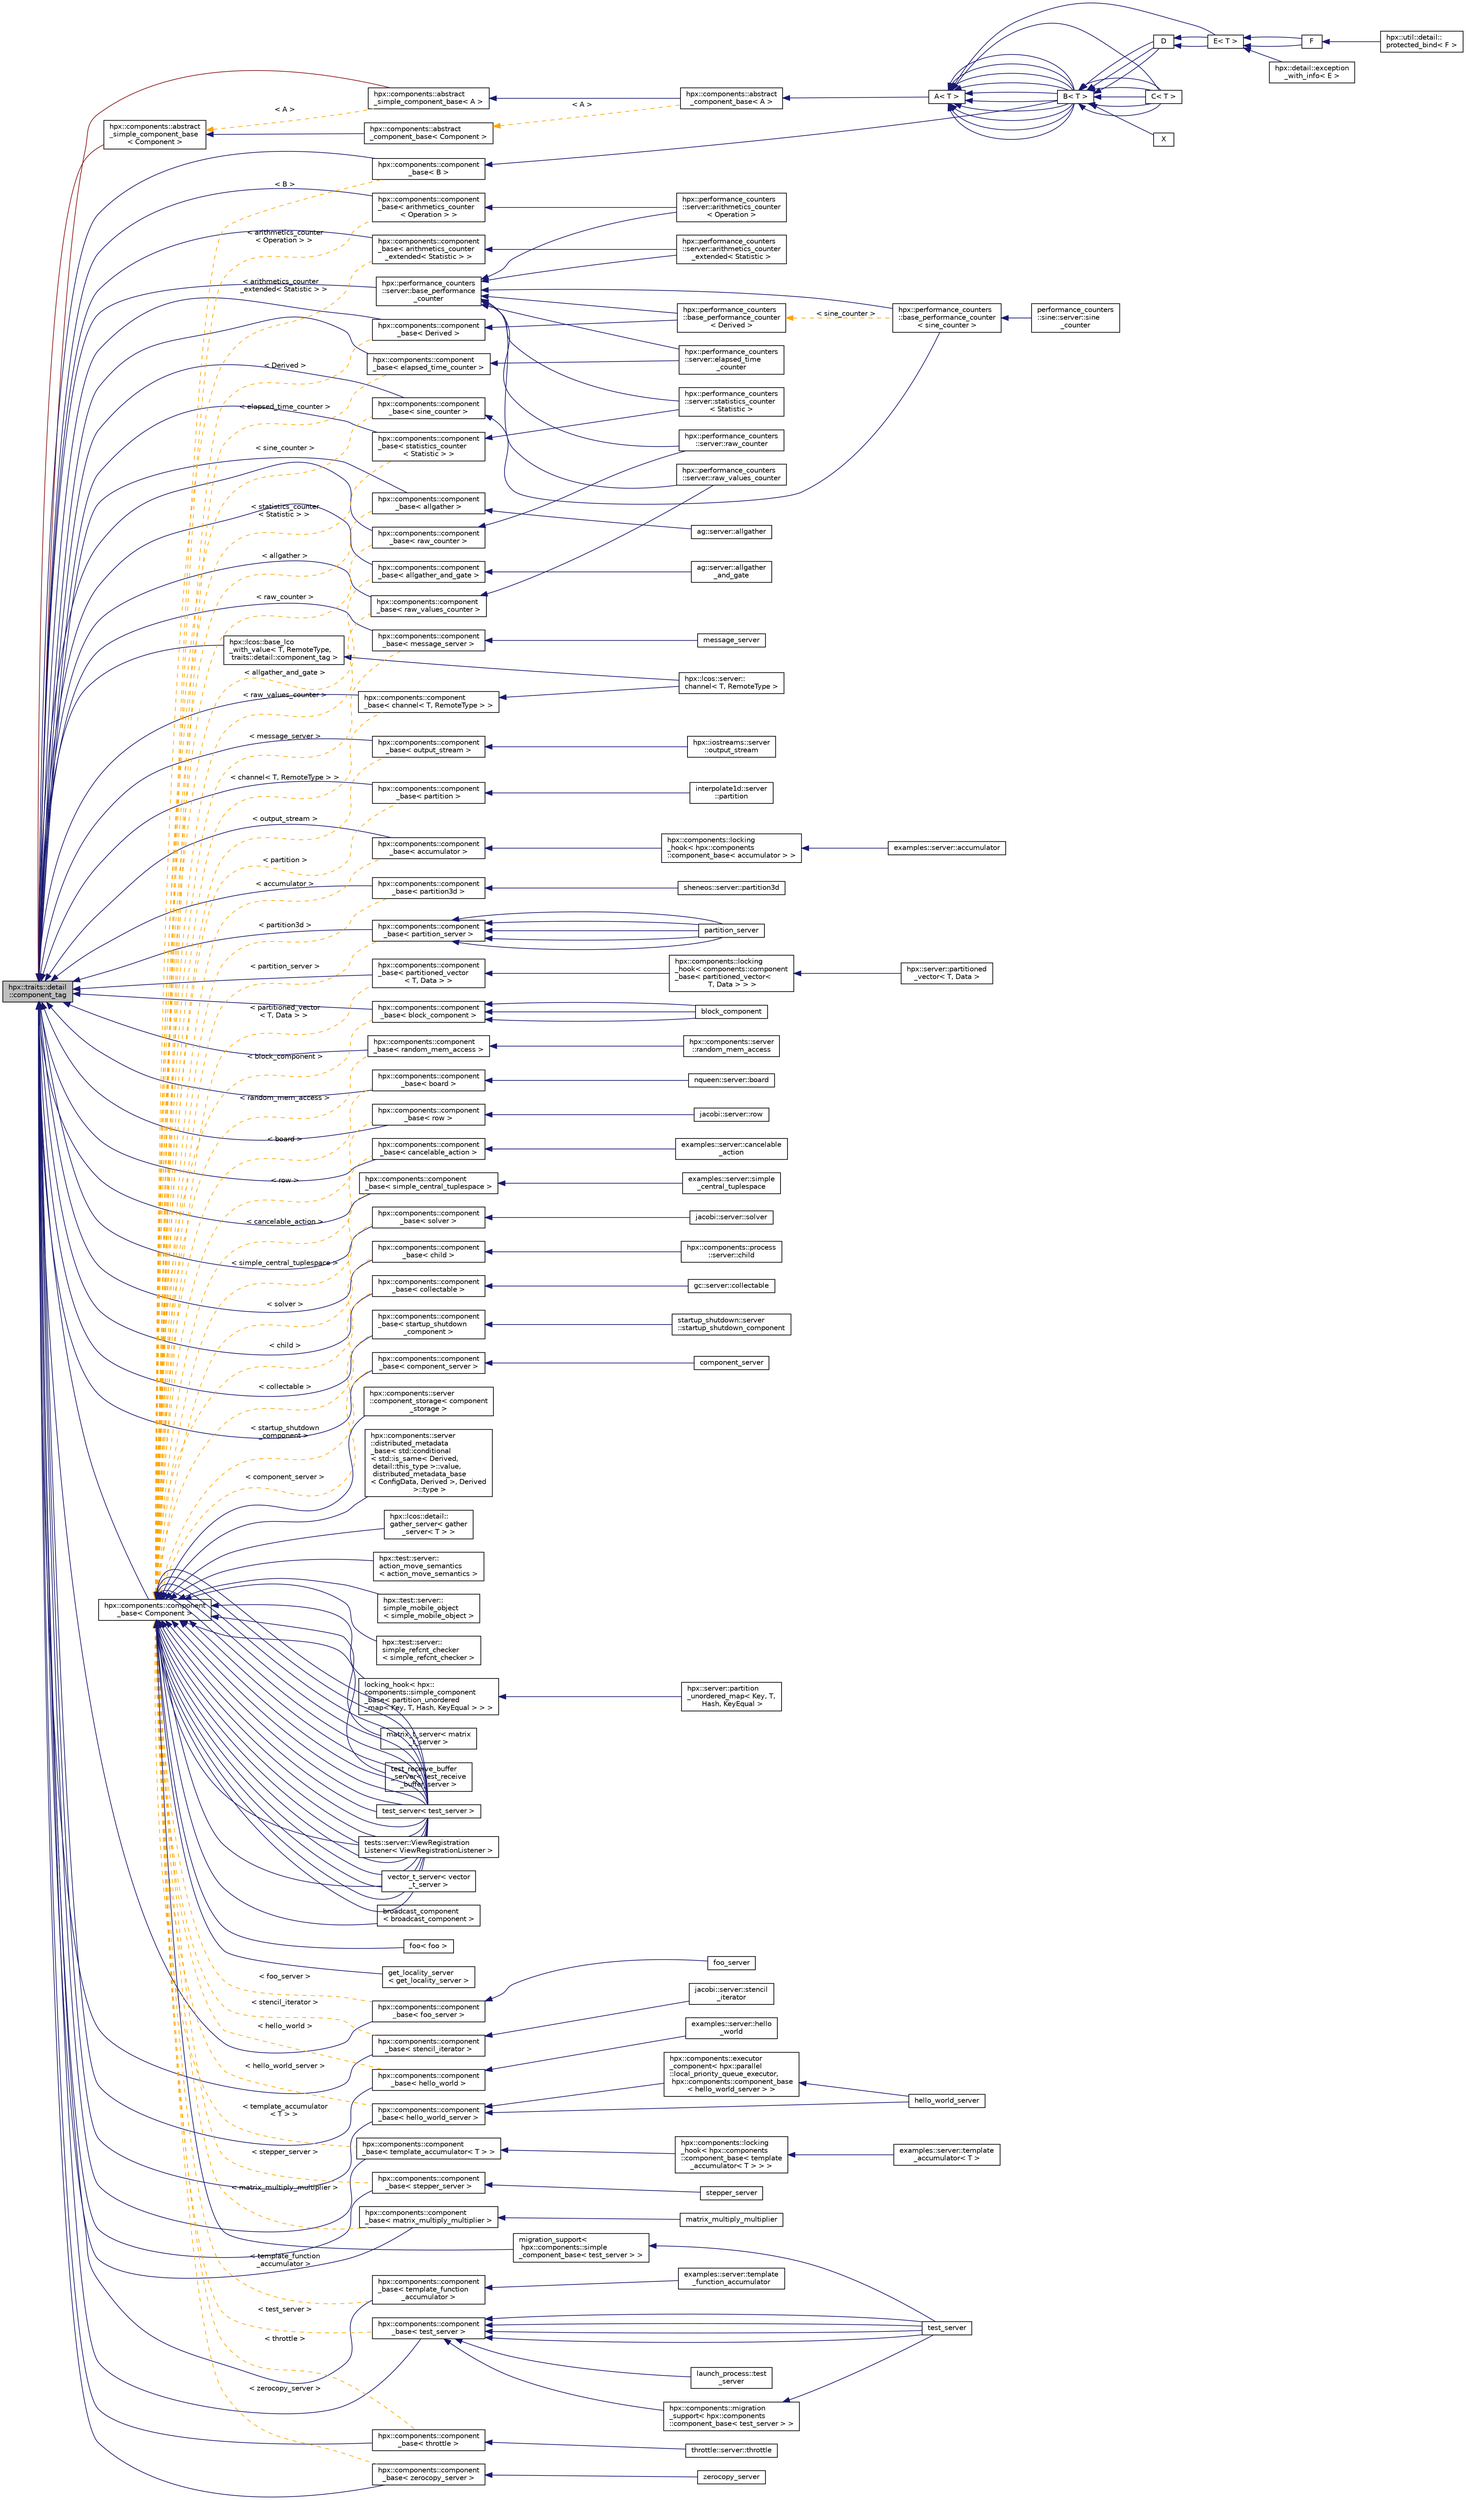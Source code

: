 digraph "hpx::traits::detail::component_tag"
{
  edge [fontname="Helvetica",fontsize="10",labelfontname="Helvetica",labelfontsize="10"];
  node [fontname="Helvetica",fontsize="10",shape=record];
  rankdir="LR";
  Node0 [label="hpx::traits::detail\l::component_tag",height=0.2,width=0.4,color="black", fillcolor="grey75", style="filled", fontcolor="black"];
  Node0 -> Node1 [dir="back",color="firebrick4",fontsize="10",style="solid",fontname="Helvetica"];
  Node1 [label="hpx::components::abstract\l_simple_component_base\< A \>",height=0.2,width=0.4,color="black", fillcolor="white", style="filled",URL="$d0/dd3/classhpx_1_1components_1_1abstract__simple__component__base.html"];
  Node1 -> Node2 [dir="back",color="midnightblue",fontsize="10",style="solid",fontname="Helvetica"];
  Node2 [label="hpx::components::abstract\l_component_base\< A \>",height=0.2,width=0.4,color="black", fillcolor="white", style="filled",URL="$d4/df7/classhpx_1_1components_1_1abstract__component__base.html"];
  Node2 -> Node3 [dir="back",color="midnightblue",fontsize="10",style="solid",fontname="Helvetica"];
  Node3 [label="A\< T \>",height=0.2,width=0.4,color="black", fillcolor="white", style="filled",URL="$d7/da0/struct_a.html"];
  Node3 -> Node4 [dir="back",color="midnightblue",fontsize="10",style="solid",fontname="Helvetica"];
  Node4 [label="B\< T \>",height=0.2,width=0.4,color="black", fillcolor="white", style="filled",URL="$de/d7e/struct_b.html"];
  Node4 -> Node5 [dir="back",color="midnightblue",fontsize="10",style="solid",fontname="Helvetica"];
  Node5 [label="C\< T \>",height=0.2,width=0.4,color="black", fillcolor="white", style="filled",URL="$df/d3b/struct_c.html"];
  Node4 -> Node5 [dir="back",color="midnightblue",fontsize="10",style="solid",fontname="Helvetica"];
  Node4 -> Node5 [dir="back",color="midnightblue",fontsize="10",style="solid",fontname="Helvetica"];
  Node4 -> Node5 [dir="back",color="midnightblue",fontsize="10",style="solid",fontname="Helvetica"];
  Node4 -> Node5 [dir="back",color="midnightblue",fontsize="10",style="solid",fontname="Helvetica"];
  Node4 -> Node6 [dir="back",color="midnightblue",fontsize="10",style="solid",fontname="Helvetica"];
  Node6 [label="D",height=0.2,width=0.4,color="black", fillcolor="white", style="filled",URL="$de/d8b/struct_d.html"];
  Node6 -> Node7 [dir="back",color="midnightblue",fontsize="10",style="solid",fontname="Helvetica"];
  Node7 [label="E\< T \>",height=0.2,width=0.4,color="black", fillcolor="white", style="filled",URL="$dd/dd3/struct_e.html"];
  Node7 -> Node8 [dir="back",color="midnightblue",fontsize="10",style="solid",fontname="Helvetica"];
  Node8 [label="F",height=0.2,width=0.4,color="black", fillcolor="white", style="filled",URL="$d8/dd8/class_f.html"];
  Node8 -> Node9 [dir="back",color="midnightblue",fontsize="10",style="solid",fontname="Helvetica"];
  Node9 [label="hpx::util::detail::\lprotected_bind\< F \>",height=0.2,width=0.4,color="black", fillcolor="white", style="filled",URL="$d1/d3e/classhpx_1_1util_1_1detail_1_1protected__bind.html"];
  Node7 -> Node8 [dir="back",color="midnightblue",fontsize="10",style="solid",fontname="Helvetica"];
  Node7 -> Node10 [dir="back",color="midnightblue",fontsize="10",style="solid",fontname="Helvetica"];
  Node10 [label="hpx::detail::exception\l_with_info\< E \>",height=0.2,width=0.4,color="black", fillcolor="white", style="filled",URL="$d9/da3/structhpx_1_1detail_1_1exception__with__info.html"];
  Node6 -> Node7 [dir="back",color="midnightblue",fontsize="10",style="solid",fontname="Helvetica"];
  Node4 -> Node6 [dir="back",color="midnightblue",fontsize="10",style="solid",fontname="Helvetica"];
  Node4 -> Node6 [dir="back",color="midnightblue",fontsize="10",style="solid",fontname="Helvetica"];
  Node4 -> Node11 [dir="back",color="midnightblue",fontsize="10",style="solid",fontname="Helvetica"];
  Node11 [label="X",height=0.2,width=0.4,color="black", fillcolor="white", style="filled",URL="$d9/d80/struct_x.html"];
  Node3 -> Node4 [dir="back",color="midnightblue",fontsize="10",style="solid",fontname="Helvetica"];
  Node3 -> Node4 [dir="back",color="midnightblue",fontsize="10",style="solid",fontname="Helvetica"];
  Node3 -> Node4 [dir="back",color="midnightblue",fontsize="10",style="solid",fontname="Helvetica"];
  Node3 -> Node4 [dir="back",color="midnightblue",fontsize="10",style="solid",fontname="Helvetica"];
  Node3 -> Node4 [dir="back",color="midnightblue",fontsize="10",style="solid",fontname="Helvetica"];
  Node3 -> Node4 [dir="back",color="midnightblue",fontsize="10",style="solid",fontname="Helvetica"];
  Node3 -> Node4 [dir="back",color="midnightblue",fontsize="10",style="solid",fontname="Helvetica"];
  Node3 -> Node4 [dir="back",color="midnightblue",fontsize="10",style="solid",fontname="Helvetica"];
  Node3 -> Node4 [dir="back",color="midnightblue",fontsize="10",style="solid",fontname="Helvetica"];
  Node3 -> Node5 [dir="back",color="midnightblue",fontsize="10",style="solid",fontname="Helvetica"];
  Node3 -> Node7 [dir="back",color="midnightblue",fontsize="10",style="solid",fontname="Helvetica"];
  Node0 -> Node12 [dir="back",color="midnightblue",fontsize="10",style="solid",fontname="Helvetica"];
  Node12 [label="hpx::lcos::base_lco\l_with_value\< T, RemoteType,\l traits::detail::component_tag \>",height=0.2,width=0.4,color="black", fillcolor="white", style="filled",URL="$df/da5/classhpx_1_1lcos_1_1base__lco__with__value.html"];
  Node12 -> Node13 [dir="back",color="midnightblue",fontsize="10",style="solid",fontname="Helvetica"];
  Node13 [label="hpx::lcos::server::\lchannel\< T, RemoteType \>",height=0.2,width=0.4,color="black", fillcolor="white", style="filled",URL="$d5/d63/classhpx_1_1lcos_1_1server_1_1channel.html"];
  Node0 -> Node14 [dir="back",color="midnightblue",fontsize="10",style="solid",fontname="Helvetica"];
  Node14 [label="hpx::components::component\l_base\< accumulator \>",height=0.2,width=0.4,color="black", fillcolor="white", style="filled",URL="$d2/de6/classhpx_1_1components_1_1component__base.html"];
  Node14 -> Node15 [dir="back",color="midnightblue",fontsize="10",style="solid",fontname="Helvetica"];
  Node15 [label="hpx::components::locking\l_hook\< hpx::components\l::component_base\< accumulator \> \>",height=0.2,width=0.4,color="black", fillcolor="white", style="filled",URL="$d7/de1/structhpx_1_1components_1_1locking__hook.html"];
  Node15 -> Node16 [dir="back",color="midnightblue",fontsize="10",style="solid",fontname="Helvetica"];
  Node16 [label="examples::server::accumulator",height=0.2,width=0.4,color="black", fillcolor="white", style="filled",URL="$d8/d8d/classexamples_1_1server_1_1accumulator.html"];
  Node0 -> Node17 [dir="back",color="midnightblue",fontsize="10",style="solid",fontname="Helvetica"];
  Node17 [label="hpx::components::component\l_base\< allgather \>",height=0.2,width=0.4,color="black", fillcolor="white", style="filled",URL="$d2/de6/classhpx_1_1components_1_1component__base.html"];
  Node17 -> Node18 [dir="back",color="midnightblue",fontsize="10",style="solid",fontname="Helvetica"];
  Node18 [label="ag::server::allgather",height=0.2,width=0.4,color="black", fillcolor="white", style="filled",URL="$d8/d67/classag_1_1server_1_1allgather.html"];
  Node0 -> Node19 [dir="back",color="midnightblue",fontsize="10",style="solid",fontname="Helvetica"];
  Node19 [label="hpx::components::component\l_base\< allgather_and_gate \>",height=0.2,width=0.4,color="black", fillcolor="white", style="filled",URL="$d2/de6/classhpx_1_1components_1_1component__base.html"];
  Node19 -> Node20 [dir="back",color="midnightblue",fontsize="10",style="solid",fontname="Helvetica"];
  Node20 [label="ag::server::allgather\l_and_gate",height=0.2,width=0.4,color="black", fillcolor="white", style="filled",URL="$d6/dd2/classag_1_1server_1_1allgather__and__gate.html"];
  Node0 -> Node21 [dir="back",color="midnightblue",fontsize="10",style="solid",fontname="Helvetica"];
  Node21 [label="hpx::components::component\l_base\< arithmetics_counter\l\< Operation \> \>",height=0.2,width=0.4,color="black", fillcolor="white", style="filled",URL="$d2/de6/classhpx_1_1components_1_1component__base.html"];
  Node21 -> Node22 [dir="back",color="midnightblue",fontsize="10",style="solid",fontname="Helvetica"];
  Node22 [label="hpx::performance_counters\l::server::arithmetics_counter\l\< Operation \>",height=0.2,width=0.4,color="black", fillcolor="white", style="filled",URL="$d4/d45/classhpx_1_1performance__counters_1_1server_1_1arithmetics__counter.html"];
  Node0 -> Node23 [dir="back",color="midnightblue",fontsize="10",style="solid",fontname="Helvetica"];
  Node23 [label="hpx::components::component\l_base\< arithmetics_counter\l_extended\< Statistic \> \>",height=0.2,width=0.4,color="black", fillcolor="white", style="filled",URL="$d2/de6/classhpx_1_1components_1_1component__base.html"];
  Node23 -> Node24 [dir="back",color="midnightblue",fontsize="10",style="solid",fontname="Helvetica"];
  Node24 [label="hpx::performance_counters\l::server::arithmetics_counter\l_extended\< Statistic \>",height=0.2,width=0.4,color="black", fillcolor="white", style="filled",URL="$df/d89/classhpx_1_1performance__counters_1_1server_1_1arithmetics__counter__extended.html"];
  Node0 -> Node25 [dir="back",color="midnightblue",fontsize="10",style="solid",fontname="Helvetica"];
  Node25 [label="hpx::components::component\l_base\< B \>",height=0.2,width=0.4,color="black", fillcolor="white", style="filled",URL="$d2/de6/classhpx_1_1components_1_1component__base.html"];
  Node25 -> Node4 [dir="back",color="midnightblue",fontsize="10",style="solid",fontname="Helvetica"];
  Node0 -> Node26 [dir="back",color="midnightblue",fontsize="10",style="solid",fontname="Helvetica"];
  Node26 [label="hpx::components::component\l_base\< block_component \>",height=0.2,width=0.4,color="black", fillcolor="white", style="filled",URL="$d2/de6/classhpx_1_1components_1_1component__base.html"];
  Node26 -> Node27 [dir="back",color="midnightblue",fontsize="10",style="solid",fontname="Helvetica"];
  Node27 [label="block_component",height=0.2,width=0.4,color="black", fillcolor="white", style="filled",URL="$dd/df5/structblock__component.html"];
  Node26 -> Node27 [dir="back",color="midnightblue",fontsize="10",style="solid",fontname="Helvetica"];
  Node26 -> Node27 [dir="back",color="midnightblue",fontsize="10",style="solid",fontname="Helvetica"];
  Node0 -> Node28 [dir="back",color="midnightblue",fontsize="10",style="solid",fontname="Helvetica"];
  Node28 [label="hpx::components::component\l_base\< board \>",height=0.2,width=0.4,color="black", fillcolor="white", style="filled",URL="$d2/de6/classhpx_1_1components_1_1component__base.html"];
  Node28 -> Node29 [dir="back",color="midnightblue",fontsize="10",style="solid",fontname="Helvetica"];
  Node29 [label="nqueen::server::board",height=0.2,width=0.4,color="black", fillcolor="white", style="filled",URL="$df/d49/classnqueen_1_1server_1_1board.html"];
  Node0 -> Node30 [dir="back",color="midnightblue",fontsize="10",style="solid",fontname="Helvetica"];
  Node30 [label="hpx::components::component\l_base\< cancelable_action \>",height=0.2,width=0.4,color="black", fillcolor="white", style="filled",URL="$d2/de6/classhpx_1_1components_1_1component__base.html"];
  Node30 -> Node31 [dir="back",color="midnightblue",fontsize="10",style="solid",fontname="Helvetica"];
  Node31 [label="examples::server::cancelable\l_action",height=0.2,width=0.4,color="black", fillcolor="white", style="filled",URL="$da/d82/classexamples_1_1server_1_1cancelable__action.html"];
  Node0 -> Node32 [dir="back",color="midnightblue",fontsize="10",style="solid",fontname="Helvetica"];
  Node32 [label="hpx::components::component\l_base\< channel\< T, RemoteType \> \>",height=0.2,width=0.4,color="black", fillcolor="white", style="filled",URL="$d2/de6/classhpx_1_1components_1_1component__base.html"];
  Node32 -> Node13 [dir="back",color="midnightblue",fontsize="10",style="solid",fontname="Helvetica"];
  Node0 -> Node33 [dir="back",color="midnightblue",fontsize="10",style="solid",fontname="Helvetica"];
  Node33 [label="hpx::components::component\l_base\< child \>",height=0.2,width=0.4,color="black", fillcolor="white", style="filled",URL="$d2/de6/classhpx_1_1components_1_1component__base.html"];
  Node33 -> Node34 [dir="back",color="midnightblue",fontsize="10",style="solid",fontname="Helvetica"];
  Node34 [label="hpx::components::process\l::server::child",height=0.2,width=0.4,color="black", fillcolor="white", style="filled",URL="$d5/dc2/classhpx_1_1components_1_1process_1_1server_1_1child.html"];
  Node0 -> Node35 [dir="back",color="midnightblue",fontsize="10",style="solid",fontname="Helvetica"];
  Node35 [label="hpx::components::component\l_base\< collectable \>",height=0.2,width=0.4,color="black", fillcolor="white", style="filled",URL="$d2/de6/classhpx_1_1components_1_1component__base.html"];
  Node35 -> Node36 [dir="back",color="midnightblue",fontsize="10",style="solid",fontname="Helvetica"];
  Node36 [label="gc::server::collectable",height=0.2,width=0.4,color="black", fillcolor="white", style="filled",URL="$da/d76/structgc_1_1server_1_1collectable.html"];
  Node0 -> Node37 [dir="back",color="midnightblue",fontsize="10",style="solid",fontname="Helvetica"];
  Node37 [label="hpx::components::component\l_base\< component_server \>",height=0.2,width=0.4,color="black", fillcolor="white", style="filled",URL="$d2/de6/classhpx_1_1components_1_1component__base.html"];
  Node37 -> Node38 [dir="back",color="midnightblue",fontsize="10",style="solid",fontname="Helvetica"];
  Node38 [label="component_server",height=0.2,width=0.4,color="black", fillcolor="white", style="filled",URL="$d7/d0d/structcomponent__server.html"];
  Node0 -> Node39 [dir="back",color="midnightblue",fontsize="10",style="solid",fontname="Helvetica"];
  Node39 [label="hpx::components::component\l_base\< Derived \>",height=0.2,width=0.4,color="black", fillcolor="white", style="filled",URL="$d2/de6/classhpx_1_1components_1_1component__base.html"];
  Node39 -> Node40 [dir="back",color="midnightblue",fontsize="10",style="solid",fontname="Helvetica"];
  Node40 [label="hpx::performance_counters\l::base_performance_counter\l\< Derived \>",height=0.2,width=0.4,color="black", fillcolor="white", style="filled",URL="$db/dbc/classhpx_1_1performance__counters_1_1base__performance__counter.html"];
  Node40 -> Node41 [dir="back",color="orange",fontsize="10",style="dashed",label=" \< sine_counter \>" ,fontname="Helvetica"];
  Node41 [label="hpx::performance_counters\l::base_performance_counter\l\< sine_counter \>",height=0.2,width=0.4,color="black", fillcolor="white", style="filled",URL="$db/dbc/classhpx_1_1performance__counters_1_1base__performance__counter.html"];
  Node41 -> Node42 [dir="back",color="midnightblue",fontsize="10",style="solid",fontname="Helvetica"];
  Node42 [label="performance_counters\l::sine::server::sine\l_counter",height=0.2,width=0.4,color="black", fillcolor="white", style="filled",URL="$d1/d35/classperformance__counters_1_1sine_1_1server_1_1sine__counter.html"];
  Node0 -> Node43 [dir="back",color="midnightblue",fontsize="10",style="solid",fontname="Helvetica"];
  Node43 [label="hpx::components::component\l_base\< elapsed_time_counter \>",height=0.2,width=0.4,color="black", fillcolor="white", style="filled",URL="$d2/de6/classhpx_1_1components_1_1component__base.html"];
  Node43 -> Node44 [dir="back",color="midnightblue",fontsize="10",style="solid",fontname="Helvetica"];
  Node44 [label="hpx::performance_counters\l::server::elapsed_time\l_counter",height=0.2,width=0.4,color="black", fillcolor="white", style="filled",URL="$d0/dbd/classhpx_1_1performance__counters_1_1server_1_1elapsed__time__counter.html"];
  Node0 -> Node45 [dir="back",color="midnightblue",fontsize="10",style="solid",fontname="Helvetica"];
  Node45 [label="hpx::components::component\l_base\< foo_server \>",height=0.2,width=0.4,color="black", fillcolor="white", style="filled",URL="$d2/de6/classhpx_1_1components_1_1component__base.html"];
  Node45 -> Node46 [dir="back",color="midnightblue",fontsize="10",style="solid",fontname="Helvetica"];
  Node46 [label="foo_server",height=0.2,width=0.4,color="black", fillcolor="white", style="filled",URL="$d9/d3a/classfoo__server.html"];
  Node0 -> Node47 [dir="back",color="midnightblue",fontsize="10",style="solid",fontname="Helvetica"];
  Node47 [label="hpx::components::component\l_base\< hello_world \>",height=0.2,width=0.4,color="black", fillcolor="white", style="filled",URL="$d2/de6/classhpx_1_1components_1_1component__base.html"];
  Node47 -> Node48 [dir="back",color="midnightblue",fontsize="10",style="solid",fontname="Helvetica"];
  Node48 [label="examples::server::hello\l_world",height=0.2,width=0.4,color="black", fillcolor="white", style="filled",URL="$d6/dfe/structexamples_1_1server_1_1hello__world.html"];
  Node0 -> Node49 [dir="back",color="midnightblue",fontsize="10",style="solid",fontname="Helvetica"];
  Node49 [label="hpx::components::component\l_base\< hello_world_server \>",height=0.2,width=0.4,color="black", fillcolor="white", style="filled",URL="$d2/de6/classhpx_1_1components_1_1component__base.html"];
  Node49 -> Node50 [dir="back",color="midnightblue",fontsize="10",style="solid",fontname="Helvetica"];
  Node50 [label="hpx::components::executor\l_component\< hpx::parallel\l::local_priority_queue_executor,\l hpx::components::component_base\l\< hello_world_server \> \>",height=0.2,width=0.4,color="black", fillcolor="white", style="filled",URL="$d8/d54/structhpx_1_1components_1_1executor__component.html"];
  Node50 -> Node51 [dir="back",color="midnightblue",fontsize="10",style="solid",fontname="Helvetica"];
  Node51 [label="hello_world_server",height=0.2,width=0.4,color="black", fillcolor="white", style="filled",URL="$df/d51/structhello__world__server.html"];
  Node49 -> Node51 [dir="back",color="midnightblue",fontsize="10",style="solid",fontname="Helvetica"];
  Node0 -> Node52 [dir="back",color="midnightblue",fontsize="10",style="solid",fontname="Helvetica"];
  Node52 [label="hpx::components::component\l_base\< matrix_multiply_multiplier \>",height=0.2,width=0.4,color="black", fillcolor="white", style="filled",URL="$d2/de6/classhpx_1_1components_1_1component__base.html"];
  Node52 -> Node53 [dir="back",color="midnightblue",fontsize="10",style="solid",fontname="Helvetica"];
  Node53 [label="matrix_multiply_multiplier",height=0.2,width=0.4,color="black", fillcolor="white", style="filled",URL="$d9/d2f/structmatrix__multiply__multiplier.html"];
  Node0 -> Node54 [dir="back",color="midnightblue",fontsize="10",style="solid",fontname="Helvetica"];
  Node54 [label="hpx::components::component\l_base\< message_server \>",height=0.2,width=0.4,color="black", fillcolor="white", style="filled",URL="$d2/de6/classhpx_1_1components_1_1component__base.html"];
  Node54 -> Node55 [dir="back",color="midnightblue",fontsize="10",style="solid",fontname="Helvetica"];
  Node55 [label="message_server",height=0.2,width=0.4,color="black", fillcolor="white", style="filled",URL="$d6/df9/structmessage__server.html"];
  Node0 -> Node56 [dir="back",color="midnightblue",fontsize="10",style="solid",fontname="Helvetica"];
  Node56 [label="hpx::components::component\l_base\< output_stream \>",height=0.2,width=0.4,color="black", fillcolor="white", style="filled",URL="$d2/de6/classhpx_1_1components_1_1component__base.html"];
  Node56 -> Node57 [dir="back",color="midnightblue",fontsize="10",style="solid",fontname="Helvetica"];
  Node57 [label="hpx::iostreams::server\l::output_stream",height=0.2,width=0.4,color="black", fillcolor="white", style="filled",URL="$d2/dc6/structhpx_1_1iostreams_1_1server_1_1output__stream.html"];
  Node0 -> Node58 [dir="back",color="midnightblue",fontsize="10",style="solid",fontname="Helvetica"];
  Node58 [label="hpx::components::component\l_base\< partition \>",height=0.2,width=0.4,color="black", fillcolor="white", style="filled",URL="$d2/de6/classhpx_1_1components_1_1component__base.html"];
  Node58 -> Node59 [dir="back",color="midnightblue",fontsize="10",style="solid",fontname="Helvetica"];
  Node59 [label="interpolate1d::server\l::partition",height=0.2,width=0.4,color="black", fillcolor="white", style="filled",URL="$d1/dcd/classinterpolate1d_1_1server_1_1partition.html"];
  Node0 -> Node60 [dir="back",color="midnightblue",fontsize="10",style="solid",fontname="Helvetica"];
  Node60 [label="hpx::components::component\l_base\< partition3d \>",height=0.2,width=0.4,color="black", fillcolor="white", style="filled",URL="$d2/de6/classhpx_1_1components_1_1component__base.html"];
  Node60 -> Node61 [dir="back",color="midnightblue",fontsize="10",style="solid",fontname="Helvetica"];
  Node61 [label="sheneos::server::partition3d",height=0.2,width=0.4,color="black", fillcolor="white", style="filled",URL="$d6/d76/classsheneos_1_1server_1_1partition3d.html"];
  Node0 -> Node62 [dir="back",color="midnightblue",fontsize="10",style="solid",fontname="Helvetica"];
  Node62 [label="hpx::components::component\l_base\< partition_server \>",height=0.2,width=0.4,color="black", fillcolor="white", style="filled",URL="$d2/de6/classhpx_1_1components_1_1component__base.html"];
  Node62 -> Node63 [dir="back",color="midnightblue",fontsize="10",style="solid",fontname="Helvetica"];
  Node63 [label="partition_server",height=0.2,width=0.4,color="black", fillcolor="white", style="filled",URL="$d9/dbd/structpartition__server.html"];
  Node62 -> Node63 [dir="back",color="midnightblue",fontsize="10",style="solid",fontname="Helvetica"];
  Node62 -> Node63 [dir="back",color="midnightblue",fontsize="10",style="solid",fontname="Helvetica"];
  Node62 -> Node63 [dir="back",color="midnightblue",fontsize="10",style="solid",fontname="Helvetica"];
  Node62 -> Node63 [dir="back",color="midnightblue",fontsize="10",style="solid",fontname="Helvetica"];
  Node0 -> Node64 [dir="back",color="midnightblue",fontsize="10",style="solid",fontname="Helvetica"];
  Node64 [label="hpx::components::component\l_base\< partitioned_vector\l\< T, Data \> \>",height=0.2,width=0.4,color="black", fillcolor="white", style="filled",URL="$d2/de6/classhpx_1_1components_1_1component__base.html"];
  Node64 -> Node65 [dir="back",color="midnightblue",fontsize="10",style="solid",fontname="Helvetica"];
  Node65 [label="hpx::components::locking\l_hook\< components::component\l_base\< partitioned_vector\<\l T, Data \> \> \>",height=0.2,width=0.4,color="black", fillcolor="white", style="filled",URL="$d7/de1/structhpx_1_1components_1_1locking__hook.html"];
  Node65 -> Node66 [dir="back",color="midnightblue",fontsize="10",style="solid",fontname="Helvetica"];
  Node66 [label="hpx::server::partitioned\l_vector\< T, Data \>",height=0.2,width=0.4,color="black", fillcolor="white", style="filled",URL="$de/d09/classhpx_1_1server_1_1partitioned__vector.html",tooltip="This is the basic wrapper class for stl vector. "];
  Node0 -> Node67 [dir="back",color="midnightblue",fontsize="10",style="solid",fontname="Helvetica"];
  Node67 [label="hpx::components::component\l_base\< random_mem_access \>",height=0.2,width=0.4,color="black", fillcolor="white", style="filled",URL="$d2/de6/classhpx_1_1components_1_1component__base.html"];
  Node67 -> Node68 [dir="back",color="midnightblue",fontsize="10",style="solid",fontname="Helvetica"];
  Node68 [label="hpx::components::server\l::random_mem_access",height=0.2,width=0.4,color="black", fillcolor="white", style="filled",URL="$d3/d97/classhpx_1_1components_1_1server_1_1random__mem__access.html"];
  Node0 -> Node69 [dir="back",color="midnightblue",fontsize="10",style="solid",fontname="Helvetica"];
  Node69 [label="hpx::components::component\l_base\< raw_counter \>",height=0.2,width=0.4,color="black", fillcolor="white", style="filled",URL="$d2/de6/classhpx_1_1components_1_1component__base.html"];
  Node69 -> Node70 [dir="back",color="midnightblue",fontsize="10",style="solid",fontname="Helvetica"];
  Node70 [label="hpx::performance_counters\l::server::raw_counter",height=0.2,width=0.4,color="black", fillcolor="white", style="filled",URL="$d9/df1/classhpx_1_1performance__counters_1_1server_1_1raw__counter.html"];
  Node0 -> Node71 [dir="back",color="midnightblue",fontsize="10",style="solid",fontname="Helvetica"];
  Node71 [label="hpx::components::component\l_base\< raw_values_counter \>",height=0.2,width=0.4,color="black", fillcolor="white", style="filled",URL="$d2/de6/classhpx_1_1components_1_1component__base.html"];
  Node71 -> Node72 [dir="back",color="midnightblue",fontsize="10",style="solid",fontname="Helvetica"];
  Node72 [label="hpx::performance_counters\l::server::raw_values_counter",height=0.2,width=0.4,color="black", fillcolor="white", style="filled",URL="$d5/d6d/classhpx_1_1performance__counters_1_1server_1_1raw__values__counter.html"];
  Node0 -> Node73 [dir="back",color="midnightblue",fontsize="10",style="solid",fontname="Helvetica"];
  Node73 [label="hpx::components::component\l_base\< row \>",height=0.2,width=0.4,color="black", fillcolor="white", style="filled",URL="$d2/de6/classhpx_1_1components_1_1component__base.html"];
  Node73 -> Node74 [dir="back",color="midnightblue",fontsize="10",style="solid",fontname="Helvetica"];
  Node74 [label="jacobi::server::row",height=0.2,width=0.4,color="black", fillcolor="white", style="filled",URL="$dd/d6d/structjacobi_1_1server_1_1row.html"];
  Node0 -> Node75 [dir="back",color="midnightblue",fontsize="10",style="solid",fontname="Helvetica"];
  Node75 [label="hpx::components::component\l_base\< simple_central_tuplespace \>",height=0.2,width=0.4,color="black", fillcolor="white", style="filled",URL="$d2/de6/classhpx_1_1components_1_1component__base.html"];
  Node75 -> Node76 [dir="back",color="midnightblue",fontsize="10",style="solid",fontname="Helvetica"];
  Node76 [label="examples::server::simple\l_central_tuplespace",height=0.2,width=0.4,color="black", fillcolor="white", style="filled",URL="$d0/db0/classexamples_1_1server_1_1simple__central__tuplespace.html"];
  Node0 -> Node77 [dir="back",color="midnightblue",fontsize="10",style="solid",fontname="Helvetica"];
  Node77 [label="hpx::components::component\l_base\< sine_counter \>",height=0.2,width=0.4,color="black", fillcolor="white", style="filled",URL="$d2/de6/classhpx_1_1components_1_1component__base.html"];
  Node77 -> Node41 [dir="back",color="midnightblue",fontsize="10",style="solid",fontname="Helvetica"];
  Node0 -> Node78 [dir="back",color="midnightblue",fontsize="10",style="solid",fontname="Helvetica"];
  Node78 [label="hpx::components::component\l_base\< solver \>",height=0.2,width=0.4,color="black", fillcolor="white", style="filled",URL="$d2/de6/classhpx_1_1components_1_1component__base.html"];
  Node78 -> Node79 [dir="back",color="midnightblue",fontsize="10",style="solid",fontname="Helvetica"];
  Node79 [label="jacobi::server::solver",height=0.2,width=0.4,color="black", fillcolor="white", style="filled",URL="$de/dee/structjacobi_1_1server_1_1solver.html"];
  Node0 -> Node80 [dir="back",color="midnightblue",fontsize="10",style="solid",fontname="Helvetica"];
  Node80 [label="hpx::components::component\l_base\< startup_shutdown\l_component \>",height=0.2,width=0.4,color="black", fillcolor="white", style="filled",URL="$d2/de6/classhpx_1_1components_1_1component__base.html"];
  Node80 -> Node81 [dir="back",color="midnightblue",fontsize="10",style="solid",fontname="Helvetica"];
  Node81 [label="startup_shutdown::server\l::startup_shutdown_component",height=0.2,width=0.4,color="black", fillcolor="white", style="filled",URL="$d3/de5/classstartup__shutdown_1_1server_1_1startup__shutdown__component.html"];
  Node0 -> Node82 [dir="back",color="midnightblue",fontsize="10",style="solid",fontname="Helvetica"];
  Node82 [label="hpx::components::component\l_base\< statistics_counter\l\< Statistic \> \>",height=0.2,width=0.4,color="black", fillcolor="white", style="filled",URL="$d2/de6/classhpx_1_1components_1_1component__base.html"];
  Node82 -> Node83 [dir="back",color="midnightblue",fontsize="10",style="solid",fontname="Helvetica"];
  Node83 [label="hpx::performance_counters\l::server::statistics_counter\l\< Statistic \>",height=0.2,width=0.4,color="black", fillcolor="white", style="filled",URL="$d6/d3f/classhpx_1_1performance__counters_1_1server_1_1statistics__counter.html"];
  Node0 -> Node84 [dir="back",color="midnightblue",fontsize="10",style="solid",fontname="Helvetica"];
  Node84 [label="hpx::components::component\l_base\< stencil_iterator \>",height=0.2,width=0.4,color="black", fillcolor="white", style="filled",URL="$d2/de6/classhpx_1_1components_1_1component__base.html"];
  Node84 -> Node85 [dir="back",color="midnightblue",fontsize="10",style="solid",fontname="Helvetica"];
  Node85 [label="jacobi::server::stencil\l_iterator",height=0.2,width=0.4,color="black", fillcolor="white", style="filled",URL="$d1/d43/structjacobi_1_1server_1_1stencil__iterator.html"];
  Node0 -> Node86 [dir="back",color="midnightblue",fontsize="10",style="solid",fontname="Helvetica"];
  Node86 [label="hpx::components::component\l_base\< stepper_server \>",height=0.2,width=0.4,color="black", fillcolor="white", style="filled",URL="$d2/de6/classhpx_1_1components_1_1component__base.html"];
  Node86 -> Node87 [dir="back",color="midnightblue",fontsize="10",style="solid",fontname="Helvetica"];
  Node87 [label="stepper_server",height=0.2,width=0.4,color="black", fillcolor="white", style="filled",URL="$d5/d90/structstepper__server.html"];
  Node0 -> Node88 [dir="back",color="midnightblue",fontsize="10",style="solid",fontname="Helvetica"];
  Node88 [label="hpx::components::component\l_base\< template_accumulator\< T \> \>",height=0.2,width=0.4,color="black", fillcolor="white", style="filled",URL="$d2/de6/classhpx_1_1components_1_1component__base.html"];
  Node88 -> Node89 [dir="back",color="midnightblue",fontsize="10",style="solid",fontname="Helvetica"];
  Node89 [label="hpx::components::locking\l_hook\< hpx::components\l::component_base\< template\l_accumulator\< T \> \> \>",height=0.2,width=0.4,color="black", fillcolor="white", style="filled",URL="$d7/de1/structhpx_1_1components_1_1locking__hook.html"];
  Node89 -> Node90 [dir="back",color="midnightblue",fontsize="10",style="solid",fontname="Helvetica"];
  Node90 [label="examples::server::template\l_accumulator\< T \>",height=0.2,width=0.4,color="black", fillcolor="white", style="filled",URL="$d3/dd3/classexamples_1_1server_1_1template__accumulator.html"];
  Node0 -> Node91 [dir="back",color="midnightblue",fontsize="10",style="solid",fontname="Helvetica"];
  Node91 [label="hpx::components::component\l_base\< template_function\l_accumulator \>",height=0.2,width=0.4,color="black", fillcolor="white", style="filled",URL="$d2/de6/classhpx_1_1components_1_1component__base.html"];
  Node91 -> Node92 [dir="back",color="midnightblue",fontsize="10",style="solid",fontname="Helvetica"];
  Node92 [label="examples::server::template\l_function_accumulator",height=0.2,width=0.4,color="black", fillcolor="white", style="filled",URL="$d1/d54/classexamples_1_1server_1_1template__function__accumulator.html"];
  Node0 -> Node93 [dir="back",color="midnightblue",fontsize="10",style="solid",fontname="Helvetica"];
  Node93 [label="hpx::components::component\l_base\< test_server \>",height=0.2,width=0.4,color="black", fillcolor="white", style="filled",URL="$d2/de6/classhpx_1_1components_1_1component__base.html"];
  Node93 -> Node94 [dir="back",color="midnightblue",fontsize="10",style="solid",fontname="Helvetica"];
  Node94 [label="launch_process::test\l_server",height=0.2,width=0.4,color="black", fillcolor="white", style="filled",URL="$d2/d29/structlaunch__process_1_1test__server.html"];
  Node93 -> Node95 [dir="back",color="midnightblue",fontsize="10",style="solid",fontname="Helvetica"];
  Node95 [label="hpx::components::migration\l_support\< hpx::components\l::component_base\< test_server \> \>",height=0.2,width=0.4,color="black", fillcolor="white", style="filled",URL="$db/d0d/structhpx_1_1components_1_1migration__support.html"];
  Node95 -> Node96 [dir="back",color="midnightblue",fontsize="10",style="solid",fontname="Helvetica"];
  Node96 [label="test_server",height=0.2,width=0.4,color="black", fillcolor="white", style="filled",URL="$d5/d5d/structtest__server.html"];
  Node93 -> Node96 [dir="back",color="midnightblue",fontsize="10",style="solid",fontname="Helvetica"];
  Node93 -> Node96 [dir="back",color="midnightblue",fontsize="10",style="solid",fontname="Helvetica"];
  Node93 -> Node96 [dir="back",color="midnightblue",fontsize="10",style="solid",fontname="Helvetica"];
  Node93 -> Node96 [dir="back",color="midnightblue",fontsize="10",style="solid",fontname="Helvetica"];
  Node0 -> Node97 [dir="back",color="midnightblue",fontsize="10",style="solid",fontname="Helvetica"];
  Node97 [label="hpx::components::component\l_base\< throttle \>",height=0.2,width=0.4,color="black", fillcolor="white", style="filled",URL="$d2/de6/classhpx_1_1components_1_1component__base.html"];
  Node97 -> Node98 [dir="back",color="midnightblue",fontsize="10",style="solid",fontname="Helvetica"];
  Node98 [label="throttle::server::throttle",height=0.2,width=0.4,color="black", fillcolor="white", style="filled",URL="$df/ddc/classthrottle_1_1server_1_1throttle.html"];
  Node0 -> Node99 [dir="back",color="midnightblue",fontsize="10",style="solid",fontname="Helvetica"];
  Node99 [label="hpx::components::component\l_base\< zerocopy_server \>",height=0.2,width=0.4,color="black", fillcolor="white", style="filled",URL="$d2/de6/classhpx_1_1components_1_1component__base.html"];
  Node99 -> Node100 [dir="back",color="midnightblue",fontsize="10",style="solid",fontname="Helvetica"];
  Node100 [label="zerocopy_server",height=0.2,width=0.4,color="black", fillcolor="white", style="filled",URL="$d9/db2/structzerocopy__server.html"];
  Node0 -> Node101 [dir="back",color="firebrick4",fontsize="10",style="solid",fontname="Helvetica"];
  Node101 [label="hpx::components::abstract\l_simple_component_base\l\< Component \>",height=0.2,width=0.4,color="black", fillcolor="white", style="filled",URL="$d0/dd3/classhpx_1_1components_1_1abstract__simple__component__base.html"];
  Node101 -> Node102 [dir="back",color="midnightblue",fontsize="10",style="solid",fontname="Helvetica"];
  Node102 [label="hpx::components::abstract\l_component_base\< Component \>",height=0.2,width=0.4,color="black", fillcolor="white", style="filled",URL="$d4/df7/classhpx_1_1components_1_1abstract__component__base.html"];
  Node102 -> Node2 [dir="back",color="orange",fontsize="10",style="dashed",label=" \< A \>" ,fontname="Helvetica"];
  Node101 -> Node1 [dir="back",color="orange",fontsize="10",style="dashed",label=" \< A \>" ,fontname="Helvetica"];
  Node0 -> Node103 [dir="back",color="midnightblue",fontsize="10",style="solid",fontname="Helvetica"];
  Node103 [label="hpx::components::component\l_base\< Component \>",height=0.2,width=0.4,color="black", fillcolor="white", style="filled",URL="$d2/de6/classhpx_1_1components_1_1component__base.html"];
  Node103 -> Node104 [dir="back",color="midnightblue",fontsize="10",style="solid",fontname="Helvetica"];
  Node104 [label="broadcast_component\l\< broadcast_component \>",height=0.2,width=0.4,color="black", fillcolor="white", style="filled",URL="$d1/d9c/structbroadcast__component.html"];
  Node103 -> Node105 [dir="back",color="midnightblue",fontsize="10",style="solid",fontname="Helvetica"];
  Node105 [label="foo\< foo \>",height=0.2,width=0.4,color="black", fillcolor="white", style="filled",URL="$d3/dad/structfoo.html"];
  Node103 -> Node106 [dir="back",color="midnightblue",fontsize="10",style="solid",fontname="Helvetica"];
  Node106 [label="get_locality_server\l\< get_locality_server \>",height=0.2,width=0.4,color="black", fillcolor="white", style="filled",URL="$d4/db3/structget__locality__server.html"];
  Node103 -> Node107 [dir="back",color="midnightblue",fontsize="10",style="solid",fontname="Helvetica"];
  Node107 [label="hpx::components::server\l::component_storage\< component\l_storage \>",height=0.2,width=0.4,color="black", fillcolor="white", style="filled",URL="$dc/da1/classhpx_1_1components_1_1server_1_1component__storage.html"];
  Node103 -> Node108 [dir="back",color="midnightblue",fontsize="10",style="solid",fontname="Helvetica"];
  Node108 [label="hpx::components::server\l::distributed_metadata\l_base\< std::conditional\l\< std::is_same\< Derived,\l detail::this_type \>::value,\l distributed_metadata_base\l\< ConfigData, Derived \>, Derived\l \>::type \>",height=0.2,width=0.4,color="black", fillcolor="white", style="filled",URL="$de/d0d/classhpx_1_1components_1_1server_1_1distributed__metadata__base.html"];
  Node103 -> Node109 [dir="back",color="midnightblue",fontsize="10",style="solid",fontname="Helvetica"];
  Node109 [label="hpx::lcos::detail::\lgather_server\< gather\l_server\< T \> \>",height=0.2,width=0.4,color="black", fillcolor="white", style="filled",URL="$da/dc4/classhpx_1_1lcos_1_1detail_1_1gather__server.html"];
  Node103 -> Node110 [dir="back",color="midnightblue",fontsize="10",style="solid",fontname="Helvetica"];
  Node110 [label="hpx::test::server::\laction_move_semantics\l\< action_move_semantics \>",height=0.2,width=0.4,color="black", fillcolor="white", style="filled",URL="$da/d04/structhpx_1_1test_1_1server_1_1action__move__semantics.html"];
  Node103 -> Node111 [dir="back",color="midnightblue",fontsize="10",style="solid",fontname="Helvetica"];
  Node111 [label="hpx::test::server::\lsimple_mobile_object\l\< simple_mobile_object \>",height=0.2,width=0.4,color="black", fillcolor="white", style="filled",URL="$df/de3/structhpx_1_1test_1_1server_1_1simple__mobile__object.html"];
  Node103 -> Node112 [dir="back",color="midnightblue",fontsize="10",style="solid",fontname="Helvetica"];
  Node112 [label="hpx::test::server::\lsimple_refcnt_checker\l\< simple_refcnt_checker \>",height=0.2,width=0.4,color="black", fillcolor="white", style="filled",URL="$d1/de7/structhpx_1_1test_1_1server_1_1simple__refcnt__checker.html"];
  Node103 -> Node113 [dir="back",color="midnightblue",fontsize="10",style="solid",fontname="Helvetica"];
  Node113 [label="locking_hook\< hpx::\lcomponents::simple_component\l_base\< partition_unordered\l_map\< Key, T, Hash, KeyEqual \> \> \>",height=0.2,width=0.4,color="black", fillcolor="white", style="filled",URL="$d7/de1/structhpx_1_1components_1_1locking__hook.html"];
  Node113 -> Node114 [dir="back",color="midnightblue",fontsize="10",style="solid",fontname="Helvetica"];
  Node114 [label="hpx::server::partition\l_unordered_map\< Key, T,\l Hash, KeyEqual \>",height=0.2,width=0.4,color="black", fillcolor="white", style="filled",URL="$d9/d49/classhpx_1_1server_1_1partition__unordered__map.html",tooltip="This is the basic wrapper class for stl unordered_map. "];
  Node103 -> Node115 [dir="back",color="midnightblue",fontsize="10",style="solid",fontname="Helvetica"];
  Node115 [label="matrix_t_server\< matrix\l_t_server \>",height=0.2,width=0.4,color="black", fillcolor="white", style="filled",URL="$dc/d20/structmatrix__t__server.html"];
  Node103 -> Node116 [dir="back",color="midnightblue",fontsize="10",style="solid",fontname="Helvetica"];
  Node116 [label="migration_support\<\l hpx::components::simple\l_component_base\< test_server \> \>",height=0.2,width=0.4,color="black", fillcolor="white", style="filled",URL="$db/d0d/structhpx_1_1components_1_1migration__support.html"];
  Node116 -> Node96 [dir="back",color="midnightblue",fontsize="10",style="solid",fontname="Helvetica"];
  Node103 -> Node117 [dir="back",color="midnightblue",fontsize="10",style="solid",fontname="Helvetica"];
  Node117 [label="test_receive_buffer\l_server\< test_receive\l_buffer_server \>",height=0.2,width=0.4,color="black", fillcolor="white", style="filled",URL="$d1/ded/classtest__receive__buffer__server.html"];
  Node103 -> Node118 [dir="back",color="midnightblue",fontsize="10",style="solid",fontname="Helvetica"];
  Node118 [label="test_server\< test_server \>",height=0.2,width=0.4,color="black", fillcolor="white", style="filled",URL="$d5/d5d/structtest__server.html"];
  Node103 -> Node118 [dir="back",color="midnightblue",fontsize="10",style="solid",fontname="Helvetica"];
  Node103 -> Node118 [dir="back",color="midnightblue",fontsize="10",style="solid",fontname="Helvetica"];
  Node103 -> Node118 [dir="back",color="midnightblue",fontsize="10",style="solid",fontname="Helvetica"];
  Node103 -> Node118 [dir="back",color="midnightblue",fontsize="10",style="solid",fontname="Helvetica"];
  Node103 -> Node118 [dir="back",color="midnightblue",fontsize="10",style="solid",fontname="Helvetica"];
  Node103 -> Node118 [dir="back",color="midnightblue",fontsize="10",style="solid",fontname="Helvetica"];
  Node103 -> Node118 [dir="back",color="midnightblue",fontsize="10",style="solid",fontname="Helvetica"];
  Node103 -> Node118 [dir="back",color="midnightblue",fontsize="10",style="solid",fontname="Helvetica"];
  Node103 -> Node118 [dir="back",color="midnightblue",fontsize="10",style="solid",fontname="Helvetica"];
  Node103 -> Node118 [dir="back",color="midnightblue",fontsize="10",style="solid",fontname="Helvetica"];
  Node103 -> Node118 [dir="back",color="midnightblue",fontsize="10",style="solid",fontname="Helvetica"];
  Node103 -> Node118 [dir="back",color="midnightblue",fontsize="10",style="solid",fontname="Helvetica"];
  Node103 -> Node118 [dir="back",color="midnightblue",fontsize="10",style="solid",fontname="Helvetica"];
  Node103 -> Node118 [dir="back",color="midnightblue",fontsize="10",style="solid",fontname="Helvetica"];
  Node103 -> Node118 [dir="back",color="midnightblue",fontsize="10",style="solid",fontname="Helvetica"];
  Node103 -> Node118 [dir="back",color="midnightblue",fontsize="10",style="solid",fontname="Helvetica"];
  Node103 -> Node118 [dir="back",color="midnightblue",fontsize="10",style="solid",fontname="Helvetica"];
  Node103 -> Node119 [dir="back",color="midnightblue",fontsize="10",style="solid",fontname="Helvetica"];
  Node119 [label="tests::server::ViewRegistration\lListener\< ViewRegistrationListener \>",height=0.2,width=0.4,color="black", fillcolor="white", style="filled",URL="$d6/dd3/structtests_1_1server_1_1_view_registration_listener.html"];
  Node103 -> Node120 [dir="back",color="midnightblue",fontsize="10",style="solid",fontname="Helvetica"];
  Node120 [label="vector_t_server\< vector\l_t_server \>",height=0.2,width=0.4,color="black", fillcolor="white", style="filled",URL="$d2/d54/structvector__t__server.html"];
  Node103 -> Node49 [dir="back",color="orange",fontsize="10",style="dashed",label=" \< hello_world_server \>" ,fontname="Helvetica"];
  Node103 -> Node54 [dir="back",color="orange",fontsize="10",style="dashed",label=" \< message_server \>" ,fontname="Helvetica"];
  Node103 -> Node67 [dir="back",color="orange",fontsize="10",style="dashed",label=" \< random_mem_access \>" ,fontname="Helvetica"];
  Node103 -> Node45 [dir="back",color="orange",fontsize="10",style="dashed",label=" \< foo_server \>" ,fontname="Helvetica"];
  Node103 -> Node97 [dir="back",color="orange",fontsize="10",style="dashed",label=" \< throttle \>" ,fontname="Helvetica"];
  Node103 -> Node28 [dir="back",color="orange",fontsize="10",style="dashed",label=" \< board \>" ,fontname="Helvetica"];
  Node103 -> Node21 [dir="back",color="orange",fontsize="10",style="dashed",label=" \< arithmetics_counter\l\< Operation \> \>" ,fontname="Helvetica"];
  Node103 -> Node19 [dir="back",color="orange",fontsize="10",style="dashed",label=" \< allgather_and_gate \>" ,fontname="Helvetica"];
  Node103 -> Node80 [dir="back",color="orange",fontsize="10",style="dashed",label=" \< startup_shutdown\l_component \>" ,fontname="Helvetica"];
  Node103 -> Node91 [dir="back",color="orange",fontsize="10",style="dashed",label=" \< template_function\l_accumulator \>" ,fontname="Helvetica"];
  Node103 -> Node23 [dir="back",color="orange",fontsize="10",style="dashed",label=" \< arithmetics_counter\l_extended\< Statistic \> \>" ,fontname="Helvetica"];
  Node103 -> Node26 [dir="back",color="orange",fontsize="10",style="dashed",label=" \< block_component \>" ,fontname="Helvetica"];
  Node103 -> Node39 [dir="back",color="orange",fontsize="10",style="dashed",label=" \< Derived \>" ,fontname="Helvetica"];
  Node103 -> Node52 [dir="back",color="orange",fontsize="10",style="dashed",label=" \< matrix_multiply_multiplier \>" ,fontname="Helvetica"];
  Node103 -> Node88 [dir="back",color="orange",fontsize="10",style="dashed",label=" \< template_accumulator\l\< T \> \>" ,fontname="Helvetica"];
  Node103 -> Node14 [dir="back",color="orange",fontsize="10",style="dashed",label=" \< accumulator \>" ,fontname="Helvetica"];
  Node103 -> Node25 [dir="back",color="orange",fontsize="10",style="dashed",label=" \< B \>" ,fontname="Helvetica"];
  Node103 -> Node99 [dir="back",color="orange",fontsize="10",style="dashed",label=" \< zerocopy_server \>" ,fontname="Helvetica"];
  Node103 -> Node78 [dir="back",color="orange",fontsize="10",style="dashed",label=" \< solver \>" ,fontname="Helvetica"];
  Node103 -> Node64 [dir="back",color="orange",fontsize="10",style="dashed",label=" \< partitioned_vector\l\< T, Data \> \>" ,fontname="Helvetica"];
  Node103 -> Node75 [dir="back",color="orange",fontsize="10",style="dashed",label=" \< simple_central_tuplespace \>" ,fontname="Helvetica"];
  Node103 -> Node60 [dir="back",color="orange",fontsize="10",style="dashed",label=" \< partition3d \>" ,fontname="Helvetica"];
  Node103 -> Node35 [dir="back",color="orange",fontsize="10",style="dashed",label=" \< collectable \>" ,fontname="Helvetica"];
  Node103 -> Node17 [dir="back",color="orange",fontsize="10",style="dashed",label=" \< allgather \>" ,fontname="Helvetica"];
  Node103 -> Node33 [dir="back",color="orange",fontsize="10",style="dashed",label=" \< child \>" ,fontname="Helvetica"];
  Node103 -> Node37 [dir="back",color="orange",fontsize="10",style="dashed",label=" \< component_server \>" ,fontname="Helvetica"];
  Node103 -> Node58 [dir="back",color="orange",fontsize="10",style="dashed",label=" \< partition \>" ,fontname="Helvetica"];
  Node103 -> Node71 [dir="back",color="orange",fontsize="10",style="dashed",label=" \< raw_values_counter \>" ,fontname="Helvetica"];
  Node103 -> Node62 [dir="back",color="orange",fontsize="10",style="dashed",label=" \< partition_server \>" ,fontname="Helvetica"];
  Node103 -> Node43 [dir="back",color="orange",fontsize="10",style="dashed",label=" \< elapsed_time_counter \>" ,fontname="Helvetica"];
  Node103 -> Node86 [dir="back",color="orange",fontsize="10",style="dashed",label=" \< stepper_server \>" ,fontname="Helvetica"];
  Node103 -> Node84 [dir="back",color="orange",fontsize="10",style="dashed",label=" \< stencil_iterator \>" ,fontname="Helvetica"];
  Node103 -> Node69 [dir="back",color="orange",fontsize="10",style="dashed",label=" \< raw_counter \>" ,fontname="Helvetica"];
  Node103 -> Node47 [dir="back",color="orange",fontsize="10",style="dashed",label=" \< hello_world \>" ,fontname="Helvetica"];
  Node103 -> Node93 [dir="back",color="orange",fontsize="10",style="dashed",label=" \< test_server \>" ,fontname="Helvetica"];
  Node103 -> Node56 [dir="back",color="orange",fontsize="10",style="dashed",label=" \< output_stream \>" ,fontname="Helvetica"];
  Node103 -> Node77 [dir="back",color="orange",fontsize="10",style="dashed",label=" \< sine_counter \>" ,fontname="Helvetica"];
  Node103 -> Node30 [dir="back",color="orange",fontsize="10",style="dashed",label=" \< cancelable_action \>" ,fontname="Helvetica"];
  Node103 -> Node32 [dir="back",color="orange",fontsize="10",style="dashed",label=" \< channel\< T, RemoteType \> \>" ,fontname="Helvetica"];
  Node103 -> Node82 [dir="back",color="orange",fontsize="10",style="dashed",label=" \< statistics_counter\l\< Statistic \> \>" ,fontname="Helvetica"];
  Node103 -> Node73 [dir="back",color="orange",fontsize="10",style="dashed",label=" \< row \>" ,fontname="Helvetica"];
  Node0 -> Node121 [dir="back",color="midnightblue",fontsize="10",style="solid",fontname="Helvetica"];
  Node121 [label="hpx::performance_counters\l::server::base_performance\l_counter",height=0.2,width=0.4,color="black", fillcolor="white", style="filled",URL="$d7/d92/classhpx_1_1performance__counters_1_1server_1_1base__performance__counter.html"];
  Node121 -> Node41 [dir="back",color="midnightblue",fontsize="10",style="solid",fontname="Helvetica"];
  Node121 -> Node40 [dir="back",color="midnightblue",fontsize="10",style="solid",fontname="Helvetica"];
  Node121 -> Node22 [dir="back",color="midnightblue",fontsize="10",style="solid",fontname="Helvetica"];
  Node121 -> Node24 [dir="back",color="midnightblue",fontsize="10",style="solid",fontname="Helvetica"];
  Node121 -> Node44 [dir="back",color="midnightblue",fontsize="10",style="solid",fontname="Helvetica"];
  Node121 -> Node70 [dir="back",color="midnightblue",fontsize="10",style="solid",fontname="Helvetica"];
  Node121 -> Node72 [dir="back",color="midnightblue",fontsize="10",style="solid",fontname="Helvetica"];
  Node121 -> Node83 [dir="back",color="midnightblue",fontsize="10",style="solid",fontname="Helvetica"];
}
